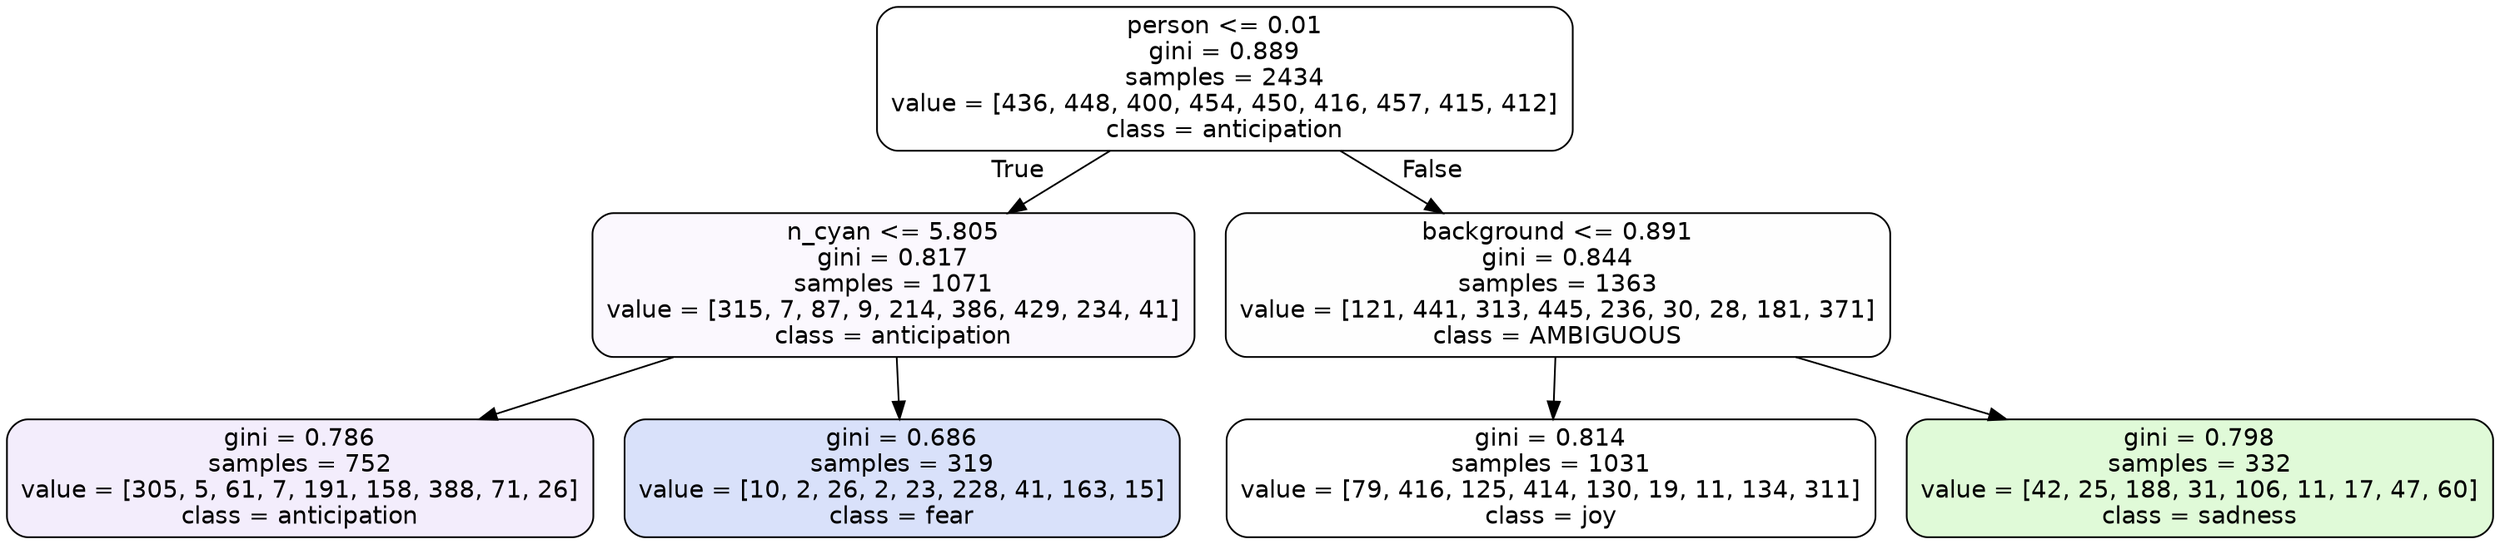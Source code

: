 digraph Tree {
node [shape=box, style="filled, rounded", color="black", fontname=helvetica] ;
edge [fontname=helvetica] ;
0 [label="person <= 0.01\ngini = 0.889\nsamples = 2434\nvalue = [436, 448, 400, 454, 450, 416, 457, 415, 412]\nclass = anticipation", fillcolor="#8139e500"] ;
1 [label="n_cyan <= 5.805\ngini = 0.817\nsamples = 1071\nvalue = [315, 7, 87, 9, 214, 386, 429, 234, 41]\nclass = anticipation", fillcolor="#8139e508"] ;
0 -> 1 [labeldistance=2.5, labelangle=45, headlabel="True"] ;
2 [label="gini = 0.786\nsamples = 752\nvalue = [305, 5, 61, 7, 191, 158, 388, 71, 26]\nclass = anticipation", fillcolor="#8139e517"] ;
1 -> 2 ;
3 [label="gini = 0.686\nsamples = 319\nvalue = [10, 2, 26, 2, 23, 228, 41, 163, 15]\nclass = fear", fillcolor="#3964e530"] ;
1 -> 3 ;
4 [label="background <= 0.891\ngini = 0.844\nsamples = 1363\nvalue = [121, 441, 313, 445, 236, 30, 28, 181, 371]\nclass = AMBIGUOUS", fillcolor="#39e58101"] ;
0 -> 4 [labeldistance=2.5, labelangle=-45, headlabel="False"] ;
5 [label="gini = 0.814\nsamples = 1031\nvalue = [79, 416, 125, 414, 130, 19, 11, 134, 311]\nclass = joy", fillcolor="#d7e53900"] ;
4 -> 5 ;
6 [label="gini = 0.798\nsamples = 332\nvalue = [42, 25, 188, 31, 106, 11, 17, 47, 60]\nclass = sadness", fillcolor="#64e53932"] ;
4 -> 6 ;
}